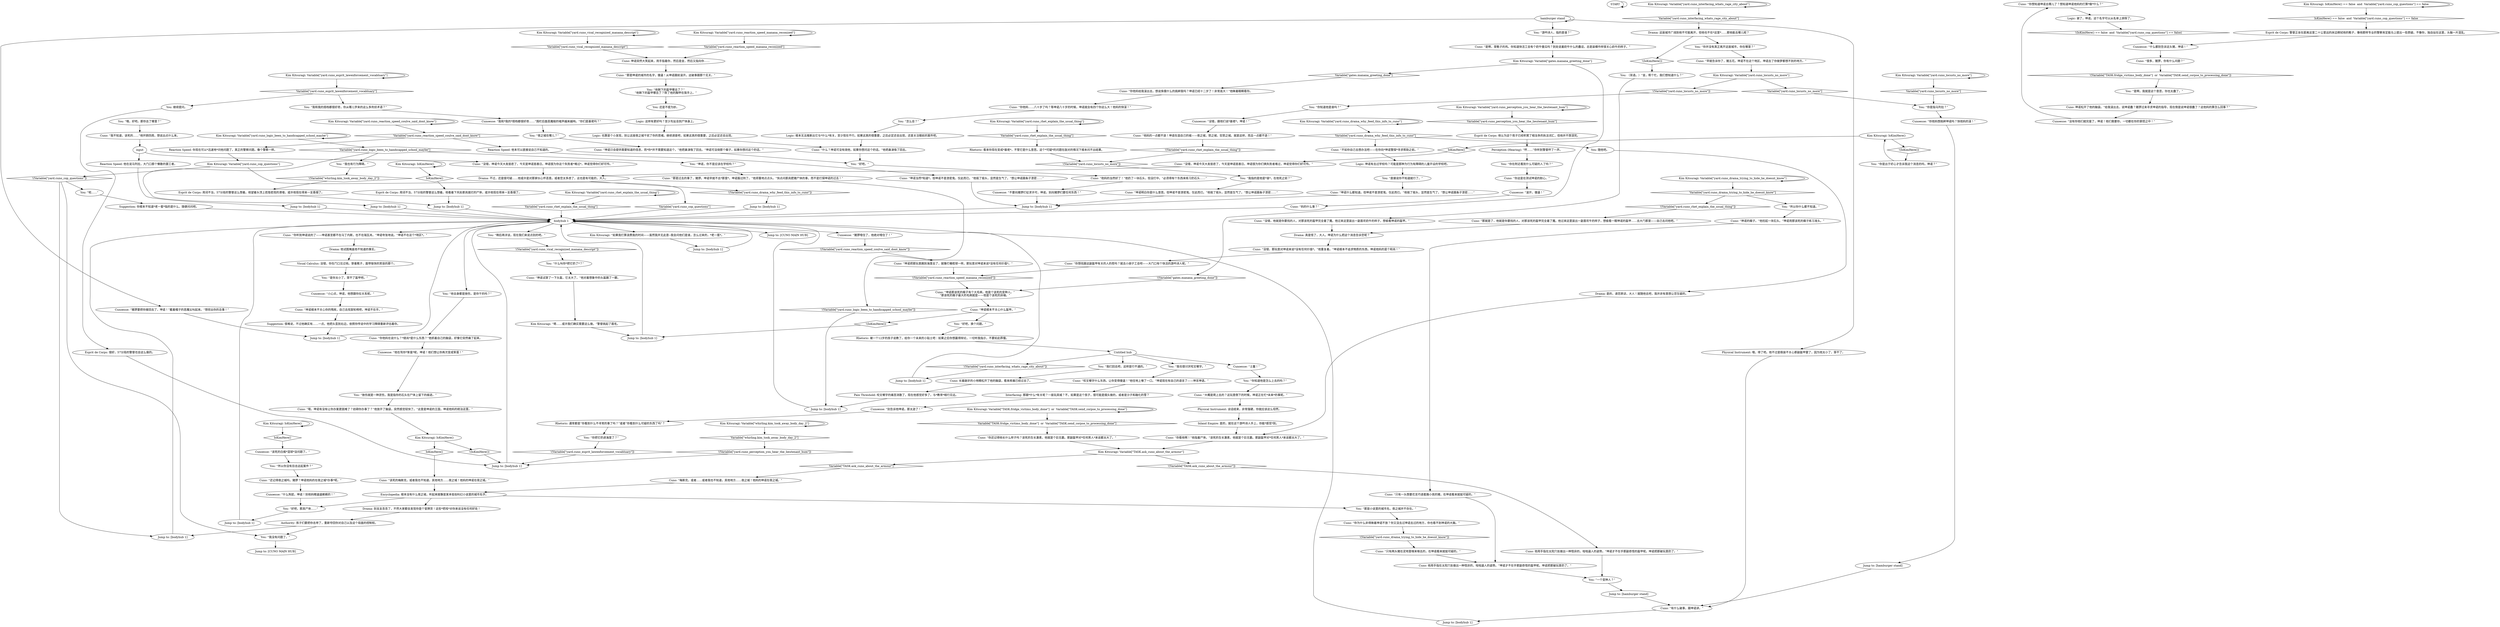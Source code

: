 # YARD / CUNO BODY
# * Ask Cuno about the hanged man.
# ==================================================
digraph G {
	  0 [label="START"];
	  1 [label="input"];
	  2 [label="Kim Kitsuragi: Variable[\"yard.cuno_locusts_no_more\"]"];
	  3 [label="Variable[\"yard.cuno_locusts_no_more\"]", shape=diamond];
	  4 [label="!(Variable[\"yard.cuno_locusts_no_more\"])", shape=diamond];
	  5 [label="Jump to: [bodyhub 1]"];
	  6 [label="You: （耳语。）“金，帮个忙。我们想知道什么？”"];
	  7 [label="Cuno: “只有一头想要花言巧语套路小孩的猪，在坤诺看来就挺可疑的。”"];
	  8 [label="Drama: 他试图掩盖他不知道的事实。"];
	  9 [label="Drama: 这座城市广阔到他不可能离开，但他也不在*这里*……那他能去哪儿呢？"];
	  10 [label="Logic: 也算是个小发现，别让这座夜之城干扰了你的思绪。继续调查吧，如果这真的很重要，之后必定还会出现。"];
	  11 [label="Jump to: [bodyhub 1]"];
	  12 [label="Logic: 根本无法推断出它与*什么*有关，至少现在不行。如果这真的很重要，之后必定还会出现，还是关注眼前的案件吧。"];
	  13 [label="Cuno: “坤诺那该死的瘸子有个大毛病，他是个该死的变种人。”\n“那该死的瘸子最大的毛病就是——他是个该死的异端。”"];
	  14 [label="Cuno: “那就是了，他就是你要找的人，对那该死的盔甲完全着了魔。他过来这里装出一副喜欢牛的样子，想偷看一眼坤诺的盔甲……去大门那里——自己去问他吧。”"];
	  15 [label="Suggestion: 你根本不知道*老一套*指的是什么，随便问问吧。"];
	  16 [label="Cunoesse: “猪猡噎住了，他绝对噎住了！”"];
	  17 [label="You: “你知道他是怎么上去的吗？”"];
	  18 [label="Cuno: “那是坤诺的城市的名字，傻逼！从坤诺跟前滚开。这破事跟那个无关。”"];
	  19 [label="Kim Kitsuragi: Variable[\"whirling.kim_took_away_body_day_2\"]"];
	  20 [label="Variable[\"whirling.kim_took_away_body_day_2\"]", shape=diamond];
	  21 [label="!(Variable[\"whirling.kim_took_away_body_day_2\"])", shape=diamond];
	  22 [label="Cunoesse: “小心点，坤诺，他想跟你拉关系呢。”"];
	  23 [label="Cuno: “你他妈给我滚出去，想说侏儒什么的挑衅我吗？坤诺已经十二岁了！非常高大！”他眯着眼睛看你。"];
	  24 [label="Visual Calculus: 没错，你在门口见过他。穿着靴子，面带愉快的笑容的那个。"];
	  25 [label="Kim Kitsuragi: Variable[\"yard.cuno_drama_trying_to_hide_he_doesnt_know\"]"];
	  26 [label="Variable[\"yard.cuno_drama_trying_to_hide_he_doesnt_know\"]", shape=diamond];
	  27 [label="!(Variable[\"yard.cuno_drama_trying_to_hide_he_doesnt_know\"])", shape=diamond];
	  28 [label="Cuno: “你想知道坤诺去哪儿了？想知道坤诺他妈的打算*做*什么？”"];
	  29 [label="Cuno: “不如你自己去想办法吧——在你向*坤诺警探*寻求帮助之前。”"];
	  30 [label="You: “你是出于好心才告诉我这个消息的吗，坤诺？”"];
	  31 [label="Cuno: “没错，坤诺今天大发慈悲了，今天是坤诺慈善日。坤诺很为你这个失败者*难过*，坤诺觉得你们好可怜。”"];
	  32 [label="Cuno: “妈的什么事？”"];
	  33 [label="Jump to: [CUNO MAIN HUB]"];
	  34 [label="Cunoesse: “该死的白痴*混球*没问题了。”"];
	  35 [label="Cuno: “只有两头猪在泥地里嗅来嗅去的，在坤诺看来就挺可疑的。”"];
	  36 [label="Reaction Speed: 他本可以直接说自己不知道的。"];
	  37 [label="You: “好吧。”"];
	  38 [label="Logic: 谢了，坤诺。这个名字可以从名单上排除了。"];
	  39 [label="Cunoesse: “别告诉他坤诺，那太逊了！”"];
	  40 [label="Kim Kitsuragi: Variable[\"yard.cuno_interfacing_whats_rage_city_about\"]"];
	  41 [label="Variable[\"yard.cuno_interfacing_whats_rage_city_about\"]", shape=diamond];
	  42 [label="!(Variable[\"yard.cuno_interfacing_whats_rage_city_about\"])", shape=diamond];
	  43 [label="You: “挫伤就是一种淤伤，我是指你的石头在尸体上留下的痕迹。”"];
	  44 [label="Untitled hub"];
	  45 [label="Jump to: [bodyhub 1]"];
	  46 [label="Rhetoric: 被一个12岁的孩子说教了。给你一个未来的小贴士吧：如果之后你想赢得辩论，一切听我指示，不要如此莽撞。"];
	  47 [label="Cuno: “有什么破事，跟坤诺讲。”"];
	  48 [label="hamburger stand"];
	  49 [label="You: “你把它扔进海里了？”"];
	  50 [label="Kim Kitsuragi: Variable[\"yard.cuno_rhet_explain_the_usual_thing\"]"];
	  51 [label="Variable[\"yard.cuno_rhet_explain_the_usual_thing\"]", shape=diamond];
	  52 [label="!(Variable[\"yard.cuno_rhet_explain_the_usual_thing\"])", shape=diamond];
	  53 [label="You: “我指的是他是*谁*，在他死之前？”"];
	  54 [label="Cuno: “梅斯克，或者……或者我也不知道，其他地方……夜之城！他妈的坤诺在夜之城。”"];
	  55 [label="Cuno: 他用手指在太阳穴处做出一种怪异的，咄咄逼人的姿势。“坤诺才不在乎那副奇怪的盔甲呢。坤诺把那破玩意扔了。”"];
	  56 [label="Cunoesse: “没错，跟他们说*基佬*，坤诺！”"];
	  57 [label="Cuno: “坤诺的瘸子。”他捡起一块石头。“坤诺用那该死的瘸子练习准头。”"];
	  58 [label="Cuno: “坤诺什么都知道。但坤诺不是泄密鬼，仅此而已。”他摇了摇头，显然是生气了。“想让坤诺跟条子泄密……”"];
	  59 [label="Cuno: “坤诺当然*知道*。但坤诺不是泄密鬼，仅此而已。”他摇了摇头，显然是生气了。“想让坤诺跟条子泄密……”"];
	  60 [label="Kim Kitsuragi: Variable[\"yard.cuno_reaction_speed_coulve_said_dont_know\"]"];
	  61 [label="Variable[\"yard.cuno_reaction_speed_coulve_said_dont_know\"]", shape=diamond];
	  62 [label="!(Variable[\"yard.cuno_reaction_speed_coulve_said_dont_know\"])", shape=diamond];
	  63 [label="Drama: 别支支吾吾了，不然大家都会发现你是个冒牌货！这些*把戏*对你来说没有任何好处！"];
	  64 [label="You: “夜之城在哪儿？”"];
	  65 [label="Cuno: 坤诺突然大笑起来，用手指着你，然后是金，然后又指向你……"];
	  66 [label="You: “你是指马列拉？”"];
	  67 [label="Cuno: “还记得夜之城吗，猪猡？坤诺他妈的在夜之城*办事*呢。”"];
	  68 [label="Cuno: “你听到坤诺说的了——坤诺甚至都不在马丁内斯，也不在瑞瓦肖。”坤诺夸张地说。“坤诺不在这个*地区*。”"];
	  69 [label="You: “他剩下的盔甲哪去了？”\n“他剩下的盔甲哪去了？除了他的胸甲在我手上。”"];
	  70 [label="Interfacing: 那跟*什么*有关呢？一座玩具城？不，如果是这个孩子，很可能是烟头做的，或者是沙子和融化的雪？"];
	  71 [label="Logic: 坤诺有去过学校吗？可能是那种为行为有障碍的儿童开设的学校吧。"];
	  72 [label="Kim Kitsuragi: IsKimHere()"];
	  73 [label="IsKimHere()", shape=diamond];
	  74 [label="!(IsKimHere())", shape=diamond];
	  75 [label="You: “怎么会？”"];
	  76 [label="Cunoesse: “你他妈想挑衅坤诺吗？快他妈的滚！”"];
	  77 [label="Cuno: “没错，他就是你要找的人，对那该死的盔甲完全着了魔。他过来这里装出一副喜欢奶牛的样子，想偷看坤诺的盔甲。”"];
	  78 [label="Kim Kitsuragi: “如果我打算浪费我的时间——虽然我并无此意--我会问他们是谁，怎么过来的，*老一套*。”"];
	  79 [label="You: “你在附近看到什么可疑的人了吗？”"];
	  80 [label="Kim Kitsuragi: Variable[\"yard.cuno_perception_you_hear_the_lieutenant_hum\"]"];
	  81 [label="Variable[\"yard.cuno_perception_you_hear_the_lieutenant_hum\"]", shape=diamond];
	  82 [label="!(Variable[\"yard.cuno_perception_you_hear_the_lieutenant_hum\"])", shape=diamond];
	  83 [label="Esprit de Corps: 用词不当，57分局的警督这么想着。他看着下风处那具腐烂的尸体，或许他现在得来一支香烟了。"];
	  84 [label="Kim Kitsuragi: “嗯……或许我们确实需要这么做。”警督挑起了眉毛。"];
	  85 [label="Cuno: “坤诺把那玩意踢到海里去了，就像打橄榄球一样。那玩意对坤诺来说*没有任何价值*。”"];
	  86 [label="Physical Instrument: 谈话结束，非常强硬，你就应该这么坦然。"];
	  87 [label="You: “所以你没有目击这起案件？”"];
	  88 [label="Kim Kitsuragi: IsKimHere() == false  and  Variable[\"yard.cuno_cop_questions\"] == false"];
	  89 [label="IsKimHere() == false  and  Variable[\"yard.cuno_cop_questions\"] == false", shape=diamond];
	  90 [label="!(IsKimHere() == false  and  Variable[\"yard.cuno_cop_questions\"] == false)", shape=diamond];
	  91 [label="Jump to: [bodyhub 1]"];
	  92 [label="Rhetoric: 通常都是“你看到什么不寻常的事了吗？”或者“你看到什么可疑的东西了吗”？"];
	  93 [label="Cuno: “他妈的一点都不逊！坤诺在造自己的城——夜之城，怒之城，狂怒之城。就是这样，而且一点都不逊！”"];
	  94 [label="Kim Kitsuragi: Variable[\"yard.cuno_rhet_explain_the_usual_thing\"]"];
	  95 [label="Variable[\"yard.cuno_rhet_explain_the_usual_thing\"]", shape=diamond];
	  96 [label="!(Variable[\"yard.cuno_rhet_explain_the_usual_thing\"])", shape=diamond];
	  97 [label="Cunoesse: “土鳖！”"];
	  98 [label="You: “是啊，我就是这个意思，你也太蠢了。”"];
	  99 [label="Cuno: “你看他啊！”他指着尸体。“该死的生长激素，他就是个巨无霸。那副盔甲对*任何男人*来说都太大了。”"];
	  100 [label="Jump to: [bodyhub 1]"];
	  101 [label="Kim Kitsuragi: Variable[\"yard.cuno_reaction_speed_manana_reconized\"]"];
	  102 [label="Variable[\"yard.cuno_reaction_speed_manana_reconized\"]", shape=diamond];
	  103 [label="!(Variable[\"yard.cuno_reaction_speed_manana_reconized\"])", shape=diamond];
	  104 [label="Jump to: [hamburger stand]"];
	  105 [label="Kim Kitsuragi: Variable[\"TASK.fridge_victims_body_done\"]  or  Variable[\"TASK.send_corpse_to_processing_done\"]"];
	  106 [label="Variable[\"TASK.fridge_victims_body_done\"]  or  Variable[\"TASK.send_corpse_to_processing_done\"]", shape=diamond];
	  107 [label="!(Variable[\"TASK.fridge_victims_body_done\"]  or  Variable[\"TASK.send_corpse_to_processing_done\"])", shape=diamond];
	  108 [label="Cunoesse: “什么都别告诉这头猪，坤诺！”"];
	  109 [label="Jump to: [CUNO MAIN HUB]"];
	  110 [label="You: “你知道他是谁吗？”"];
	  111 [label="Cuno: “该死的梅斯克，或者我也不知道，其他地方……夜之城！他妈的坤诺在夜之城。”"];
	  112 [label="Perception (Hearing): “哼……”你听到警督哼了一声。"];
	  113 [label="Kim Kitsuragi: Variable[\"yard.cuno_esprit_lawenforcement_vocabluary\"]"];
	  114 [label="Variable[\"yard.cuno_esprit_lawenforcement_vocabluary\"]", shape=diamond];
	  115 [label="!(Variable[\"yard.cuno_esprit_lawenforcement_vocabluary\"])", shape=diamond];
	  116 [label="Cuno: “没错，那玩意对坤诺来说*没有任何价值*，”他重复着。“坤诺根本不追求物质的东西，坤诺他妈的是个和尚！”"];
	  117 [label="Kim Kitsuragi: Variable[\"yard.cuno_drama_why_feed_this_info_to_cuno\"]"];
	  118 [label="Variable[\"yard.cuno_drama_why_feed_this_info_to_cuno\"]", shape=diamond];
	  119 [label="!(Variable[\"yard.cuno_drama_why_feed_this_info_to_cuno\"])", shape=diamond];
	  120 [label="Jump to: [bodyhub 1]"];
	  121 [label="Inland Empire: 是的，就在这个游吟诗人手上，你能*感觉*到。"];
	  122 [label="Jump to: [bodyhub 1]"];
	  123 [label="Cuno: “什么？坤诺可没有烧他，如果你想问这个的话。”他把鼻涕吸了回去。"];
	  124 [label="Jump to: [bodyhub 1]"];
	  125 [label="Jump to: [bodyhub 1]"];
	  126 [label="You: 还是不提为妙。"];
	  127 [label="Cuno: “坤诺根本不关心什么盔甲。”"];
	  128 [label="You: “一个变种人？”"];
	  129 [label="Physical Instrument: 哦，得了吧。他不过是假装不关心那副盔甲罢了，因为他太小了，穿不了。"];
	  130 [label="You: “什么叫你*把它扔了*？”"];
	  131 [label="Reaction Speed: 他在说马列拉，大门口那个懒散的罢工者。"];
	  132 [label="Cuno: “很多，猪猡，你有什么问题？”"];
	  133 [label="Reaction Speed: 你现在可以*迅速地*问他问题了。真正的警察问题。像个警察一样。"];
	  134 [label="You: “直接说你不知道就行了。”"];
	  135 [label="Kim Kitsuragi: Variable[\"yard.cuno_logic_been_to_handicapped_school_maybe\"]"];
	  136 [label="Variable[\"yard.cuno_logic_been_to_handicapped_school_maybe\"]", shape=diamond];
	  137 [label="!(Variable[\"yard.cuno_logic_been_to_handicapped_school_maybe\"])", shape=diamond];
	  138 [label="Cunoesse: “猪猡要把你接回去了，坤诺！”戴着帽子的恶魔尖叫起来。“想挖出你的丑事！”"];
	  139 [label="You: “是你太小了，穿不了盔甲吧。”"];
	  140 [label="Kim Kitsuragi: Variable[\"yard.cuno_vical_recognized_manana_descript\"]"];
	  141 [label="Variable[\"yard.cuno_vical_recognized_manana_descript\"]", shape=diamond];
	  142 [label="!(Variable[\"yard.cuno_vical_recognized_manana_descript\"])", shape=diamond];
	  143 [label="Cuno: “你这是在测试坤诺的耐心。”"];
	  144 [label="Kim Kitsuragi: IsKimHere()"];
	  145 [label="IsKimHere()", shape=diamond];
	  146 [label="!(IsKimHere())", shape=diamond];
	  147 [label="You: “哦，好吧。那你去了哪里？”"];
	  148 [label="Cuno: “大概是爬上去的？这玩意倒下的时候，坤诺正在忙*未来*的事呢。”"];
	  149 [label="Cuno: “早就告诉你了，猪五花。坤诺不在这个地区，坤诺去了你做梦都想不到的地方。”"];
	  150 [label="Authority: 孩子们要把你击垮了，重新夺回你对自己以及这个局面的控制权。"];
	  151 [label="Cuno: “坤诺根本不关心你的残疾，自己去找架轮椅吧，坤诺不在乎。”"];
	  152 [label="Logic: 这样有更好吗？至少先扯会到尸体身上。"];
	  153 [label="Cuno: “坤诺只会提供需要知道的信息，而*你*并不需要知道这个。”他把鼻涕吸了回去。“坤诺可没烧那个瘸子，如果你想问这个的话。”"];
	  154 [label="Kim Kitsuragi: IsKimHere()"];
	  155 [label="IsKimHere()", shape=diamond];
	  156 [label="!(IsKimHere())", shape=diamond];
	  157 [label="Cuno: “你还记得他长什么样子吗？该死的生长激素，他就是个巨无霸。那副盔甲对*任何男人*来说都太大了。”"];
	  158 [label="bodyhub 1"];
	  159 [label="Esprit de Corps: 警督正坐在距离这里二十公里远的床边擦拭他的靴子，像他那样专业的警察肯定能马上提出一些质疑。不像你，独自站在这里，头脑一片混乱。"];
	  160 [label="Cuno: “他妈的当然好了！”他扔了一块石头，但没打中。“必须得有个东西来练习扔石头……”"];
	  161 [label="Cuno: 长着龅牙的小地精松开了他的脑袋，看来疼痛已经过去了。"];
	  162 [label="Cuno: “我不知道，该死的……”他环顾四周，想说出点什么来。"];
	  163 [label="You: “那是小说里的城市名，夜之城并不存在。”"];
	  164 [label="Cuno: “你为什么非得揪着坤诺不放？你又没去过坤诺去过的地方，你也看不到坤诺的大脑。”"];
	  165 [label="You: “我也很讨厌咬文嚼字。”"];
	  166 [label="You: 继续提问。"];
	  167 [label="Cuno: “咬文嚼字什么东西，让你变得傻逼！”他往地上唾了一口。“坤诺现在有自己的语言了——坤言坤语。”"];
	  168 [label="You: “坤诺，你不是应该在学校吗？”"];
	  169 [label="Jump to: [bodyhub 1]"];
	  170 [label="Jump to: [hamburger stand]"];
	  171 [label="Cuno: “坤诺试穿了一下头盔，它太大了。”他对着想象中的头盔踢了一脚。"];
	  172 [label="Jump to: [bodyhub 1]"];
	  173 [label="Kim Kitsuragi: Variable[\"yard.cuno_locusts_no_more\"]"];
	  174 [label="Variable[\"yard.cuno_locusts_no_more\"]", shape=diamond];
	  175 [label="!(Variable[\"yard.cuno_locusts_no_more\"])", shape=diamond];
	  176 [label="You: “呃……”"];
	  177 [label="You: “你并没有真正离开这座城市，你在哪里？”"];
	  178 [label="Cuno: “哦，坤诺有没有让你办案更困难了？妨碍你办事了？”他放开了脑袋，突然感觉轻快了。“这里是坤诺的王国，坤诺他妈的统治这里。”"];
	  179 [label="You: “所以你什么都不知道。”"];
	  180 [label="You: “好吧，那具尸体……”"];
	  181 [label="Encyclopedia: 根本没有什么夜之城，听起来就像是某本低俗科幻小说里的城市名字。"];
	  182 [label="Cuno: “你他妈在说什么？*搓尚*是什么东西？”他抓着自己的脑袋，好像它突然痛了起来。"];
	  183 [label="Kim Kitsuragi: IsKimHere()"];
	  184 [label="IsKimHere()", shape=diamond];
	  185 [label="!(IsKimHere())", shape=diamond];
	  186 [label="Drama: 是的，请您原谅，大人！就随他去吧，我并非有意想让您生疑的。"];
	  187 [label="Cuno: 他用手指在太阳穴处做出一种怪异的，咄咄逼人的姿势。“坤诺才不在乎那副奇怪的盔甲呢。坤诺把那破玩意扔了。”"];
	  188 [label="Cunoesse: “什么狗屁，坤诺！别他妈瞎逼逼赖赖的！”"];
	  189 [label="Cunoesse: “滚开，傻逼！”"];
	  190 [label="You: “稍后再详谈，现在我们来说点别的吧。”"];
	  191 [label="Pain Threshold: 咬文嚼字的痛苦消散了，现在他感觉好多了。与*教育*相行见远。"];
	  192 [label="Jump to: [bodyhub 1]"];
	  193 [label="You: “好吧，换个问题。”"];
	  194 [label="You: “游吟诗人，指的是谁？”"];
	  195 [label="Cuno: “是啊，穿靴子的鸡。你知道快活工会有个奶牛傻瓜吗？到处说着奶牛什么的蠢话，总是装模作样很关心奶牛的样子。”"];
	  196 [label="You: “我没有问题了。”"];
	  197 [label="You: “他全身都是挫伤，是你干的吗？”"];
	  198 [label="Esprit de Corps: 他认为这个孩子已经积累了相当多的执法词汇，但他并不想深究。"];
	  199 [label="Cunoesse: “我和*我的*搭档都很好奇……”围栏后面恶魔般的嘘声越来越响。“你们是基佬吗？”"];
	  200 [label="Esprit de Corps: 很好，57分局的警督也会这么做的。"];
	  201 [label="Cunoesse: “没有你他们就完蛋了，坤诺！他们需要你，一切都在你的掌控之中！”"];
	  202 [label="Cuno: “你想找跟这副盔甲有关的人的茬吗？就去小胡子工会呗——大门口有个快活的游吟诗人呢。”"];
	  203 [label="Kim Kitsuragi: Variable[\"gates.manana_greeting_done\"]"];
	  204 [label="Variable[\"gates.manana_greeting_done\"]", shape=diamond];
	  205 [label="!(Variable[\"gates.manana_greeting_done\"])", shape=diamond];
	  206 [label="Kim Kitsuragi: Variable[\"yard.cuno_cop_questions\"]"];
	  207 [label="Variable[\"yard.cuno_cop_questions\"]", shape=diamond];
	  208 [label="!(Variable[\"yard.cuno_cop_questions\"])", shape=diamond];
	  209 [label="Jump to: [bodyhub 1]"];
	  210 [label="Cunoesse: “他在骂你*笨蛋*呢，坤诺！他们想让你再次变成笨蛋！”"];
	  211 [label="You: “我和我的搭档都很好奇，你从哪儿学来的这么多刑侦术语？”"];
	  212 [label="Suggestion: 很难说，不过他确实有……一点。他把头歪到右边，依照你传说中的学习障碍重新评估着你。"];
	  213 [label="Cuno: 坤诺松开了他的脑袋。“给我滚出去，说坤诺蠢？猪猡过来寻求坤诺的指导，现在倒是说坤诺很蠢了？这他妈的算怎么回事？”"];
	  214 [label="Cuno: “你他妈……八十岁了吗？等坤诺八十岁的时候，坤诺就会有四个你这么大！他妈的快滚！”"];
	  215 [label="Drama: 真是怪了，大人。坤诺为什么把这个消息告诉您呢？"];
	  216 [label="You: 随他吧。"];
	  217 [label="Kim Kitsuragi: Variable[\"TASK.ask_cuno_about_the_armour\"]"];
	  218 [label="Variable[\"TASK.ask_cuno_about_the_armour\"]", shape=diamond];
	  219 [label="!(Variable[\"TASK.ask_cuno_about_the_armour\"])", shape=diamond];
	  220 [label="Cuno: “坤诺明白你是什么意思。但坤诺不是泄密鬼，仅此而已。”他摇了摇头，显然是生气了。“想让坤诺跟条子泄密……”"];
	  221 [label="Cunoesse: “不要向猪猡们征求许可，坤诺。别向猪猡们要任何东西！”"];
	  222 [label="Jump to: [bodyhub 1]"];
	  223 [label="You: “我们回去吧，这样是行不通的。”"];
	  224 [label="Rhetoric: 看来你现在变成*基佬*，不管它是什么意思。这个*可疑*的问题在敌对的情况下根本问不出结果。"];
	  225 [label="Esprit de Corps: 用词不当，57分局的警督这么想着。他望着头顶上若隐若现的港墙，或许他现在得来一支香烟了。"];
	  226 [label="You: “我也有行为障碍。”"];
	  227 [label="Cuno: “那是过去的事了，猪猡。坤诺早就不去*那里*，坤诺服过刑了。”他郑重地点点头。“快点问那具肥猪尸体的事，而不是打探坤诺的过去！”"];
	  228 [label="Cuno: “没错，坤诺今天大发慈悲了，今天是坤诺慈善日。坤诺很为你们俩失败者难过，坤诺觉得你们好可怜。”"];
	  229 [label="Drama: 不过，还是很可疑……他或许是对那家伙心怀恶意。或者您太多虑了，这也是有可能的，大人。"];
	  0 -> 0
	  1 -> 131
	  1 -> 31
	  2 -> 2
	  2 -> 3
	  3 -> 66
	  4 -> 53
	  5 -> 158
	  6 -> 77
	  7 -> 55
	  8 -> 24
	  9 -> 177
	  9 -> 146
	  10 -> 123
	  11 -> 158
	  12 -> 123
	  13 -> 127
	  14 -> 215
	  15 -> 158
	  16 -> 62
	  17 -> 148
	  18 -> 69
	  19 -> 19
	  19 -> 20
	  20 -> 82
	  21 -> 225
	  22 -> 151
	  23 -> 214
	  24 -> 139
	  25 -> 25
	  25 -> 26
	  26 -> 179
	  26 -> 52
	  27 -> 35
	  28 -> 38
	  29 -> 71
	  30 -> 154
	  31 -> 229
	  32 -> 158
	  34 -> 87
	  35 -> 55
	  36 -> 59
	  37 -> 160
	  38 -> 90
	  39 -> 92
	  40 -> 40
	  40 -> 41
	  41 -> 9
	  42 -> 11
	  43 -> 178
	  44 -> 97
	  44 -> 42
	  44 -> 165
	  44 -> 223
	  45 -> 158
	  46 -> 44
	  47 -> 172
	  48 -> 48
	  48 -> 129
	  48 -> 138
	  48 -> 194
	  49 -> 115
	  50 -> 50
	  50 -> 51
	  51 -> 158
	  52 -> 14
	  53 -> 220
	  54 -> 181
	  55 -> 128
	  56 -> 93
	  57 -> 7
	  58 -> 222
	  59 -> 222
	  60 -> 60
	  60 -> 61
	  61 -> 36
	  61 -> 133
	  62 -> 85
	  63 -> 150
	  64 -> 153
	  65 -> 18
	  66 -> 76
	  67 -> 188
	  68 -> 8
	  69 -> 126
	  70 -> 39
	  71 -> 134
	  72 -> 72
	  72 -> 73
	  73 -> 83
	  74 -> 45
	  75 -> 12
	  76 -> 170
	  77 -> 215
	  78 -> 91
	  79 -> 143
	  80 -> 80
	  80 -> 81
	  81 -> 198
	  82 -> 209
	  83 -> 124
	  84 -> 45
	  85 -> 103
	  86 -> 121
	  87 -> 67
	  88 -> 88
	  88 -> 89
	  89 -> 159
	  90 -> 108
	  91 -> 158
	  92 -> 49
	  93 -> 96
	  94 -> 94
	  94 -> 95
	  95 -> 224
	  96 -> 4
	  97 -> 17
	  98 -> 213
	  99 -> 217
	  100 -> 158
	  101 -> 101
	  101 -> 102
	  102 -> 65
	  103 -> 13
	  104 -> 47
	  105 -> 105
	  105 -> 106
	  106 -> 157
	  107 -> 98
	  108 -> 132
	  110 -> 56
	  111 -> 181
	  112 -> 79
	  113 -> 113
	  113 -> 114
	  114 -> 211
	  114 -> 166
	  115 -> 209
	  116 -> 202
	  117 -> 117
	  117 -> 118
	  118 -> 216
	  118 -> 29
	  119 -> 120
	  120 -> 158
	  121 -> 99
	  122 -> 158
	  123 -> 37
	  124 -> 158
	  125 -> 158
	  126 -> 152
	  127 -> 193
	  127 -> 74
	  128 -> 104
	  129 -> 47
	  130 -> 171
	  131 -> 100
	  132 -> 107
	  133 -> 206
	  134 -> 58
	  135 -> 136
	  135 -> 135
	  136 -> 168
	  136 -> 226
	  136 -> 125
	  137 -> 169
	  138 -> 192
	  139 -> 22
	  140 -> 140
	  140 -> 141
	  141 -> 65
	  142 -> 130
	  143 -> 189
	  144 -> 144
	  144 -> 145
	  145 -> 34
	  146 -> 6
	  147 -> 162
	  148 -> 86
	  149 -> 173
	  150 -> 196
	  150 -> 5
	  151 -> 212
	  152 -> 10
	  153 -> 37
	  154 -> 155
	  154 -> 156
	  155 -> 228
	  156 -> 30
	  157 -> 217
	  158 -> 68
	  158 -> 197
	  158 -> 109
	  158 -> 78
	  158 -> 16
	  158 -> 190
	  159 -> 108
	  160 -> 221
	  161 -> 191
	  162 -> 1
	  163 -> 164
	  164 -> 27
	  165 -> 167
	  166 -> 200
	  167 -> 70
	  168 -> 227
	  169 -> 158
	  170 -> 47
	  171 -> 84
	  172 -> 158
	  173 -> 174
	  173 -> 175
	  174 -> 66
	  175 -> 110
	  176 -> 15
	  177 -> 149
	  178 -> 183
	  179 -> 57
	  180 -> 122
	  181 -> 163
	  181 -> 180
	  181 -> 63
	  182 -> 210
	  183 -> 184
	  183 -> 185
	  184 -> 111
	  185 -> 209
	  186 -> 99
	  187 -> 128
	  188 -> 180
	  189 -> 32
	  190 -> 142
	  191 -> 169
	  192 -> 158
	  193 -> 46
	  194 -> 195
	  195 -> 203
	  196 -> 33
	  197 -> 182
	  198 -> 112
	  199 -> 64
	  200 -> 209
	  201 -> 28
	  202 -> 103
	  203 -> 204
	  203 -> 205
	  204 -> 23
	  205 -> 13
	  206 -> 208
	  206 -> 207
	  207 -> 158
	  208 -> 176
	  208 -> 196
	  208 -> 5
	  209 -> 158
	  210 -> 43
	  211 -> 199
	  212 -> 192
	  213 -> 201
	  214 -> 75
	  215 -> 116
	  216 -> 186
	  217 -> 218
	  217 -> 219
	  218 -> 54
	  219 -> 187
	  220 -> 222
	  221 -> 222
	  222 -> 158
	  223 -> 161
	  224 -> 4
	  225 -> 124
	  226 -> 21
	  227 -> 137
	  228 -> 229
	  229 -> 119
}

